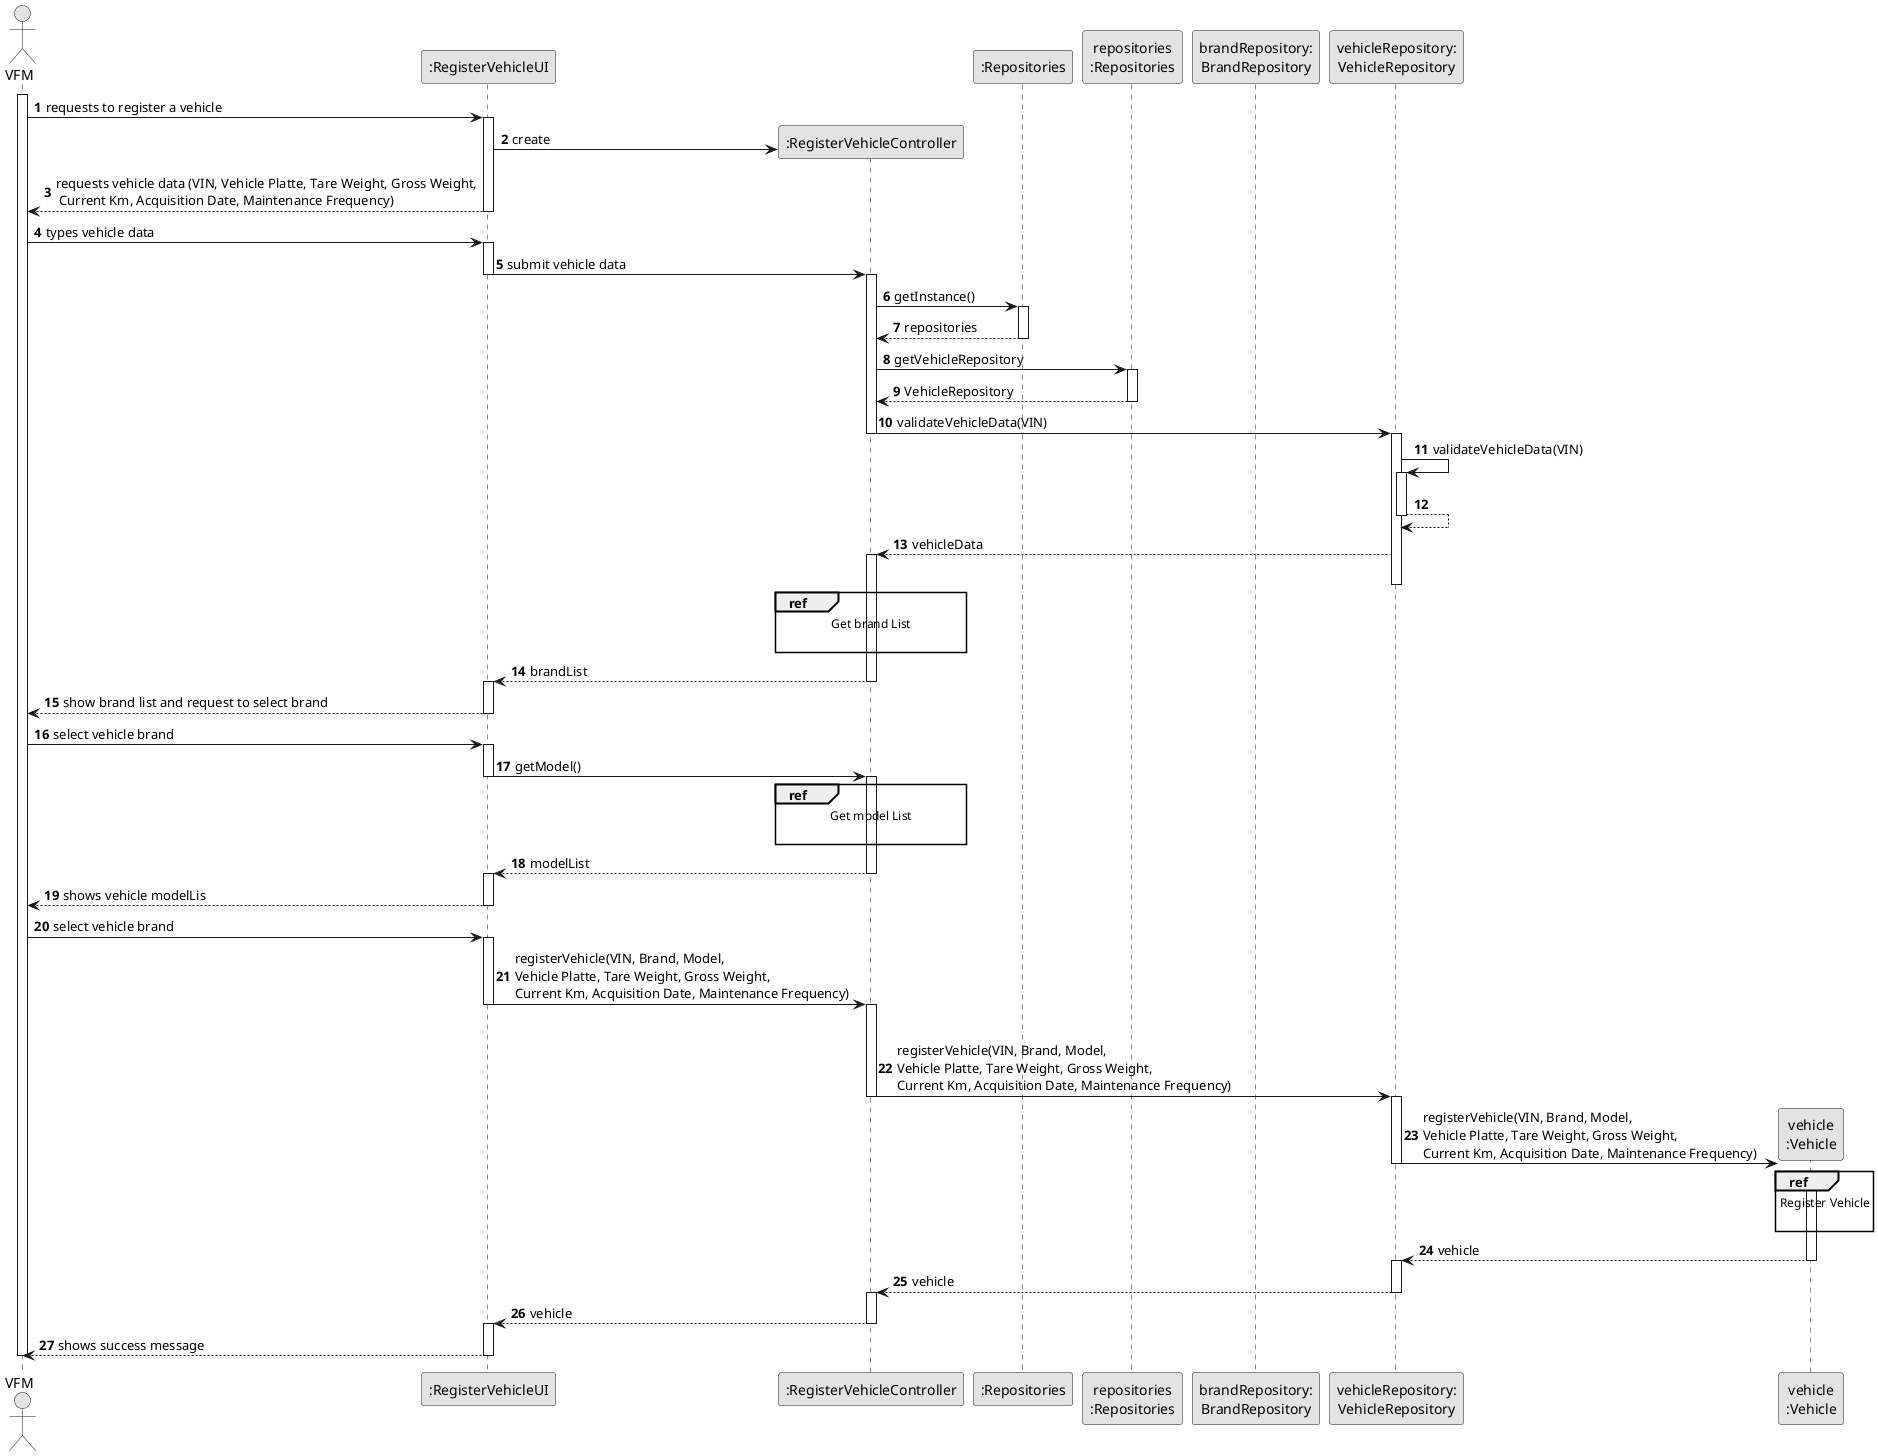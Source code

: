 @startuml
skinparam monochrome true
skinparam packageStyle rectangle
skinparam shadowing false


autonumber

'hide footbox
actor "VFM" as VFM
participant ":RegisterVehicleUI" as UI
participant ":RegisterVehicleController" as CTRL
participant ":Repositories" as RepositorySingleton
participant "repositories\n:Repositories" as PLAT
participant "brandRepository:\nBrandRepository" as BrandRepository
participant "vehicleRepository:\nVehicleRepository" as VehicleRepository
participant "vehicle\n:Vehicle" as VEI

activate VFM

    VFM -> UI : requests to register a vehicle
    activate UI

        UI -> CTRL** : create

        UI --> VFM : requests vehicle data (VIN, Vehicle Platte, Tare Weight, Gross Weight,\n Current Km, Acquisition Date, Maintenance Frequency)
        deactivate UI

    VFM -> UI : types vehicle data
    activate UI

        UI -> CTRL : submit vehicle data
        deactivate UI
        activate CTRL

            CTRL -> RepositorySingleton: getInstance()
            activate RepositorySingleton

            RepositorySingleton --> CTRL: repositories
            deactivate RepositorySingleton

            CTRL -> PLAT: getVehicleRepository
            activate PLAT

            PLAT --> CTRL: VehicleRepository
            deactivate PLAT

            CTRL -> VehicleRepository : validateVehicleData(VIN)
            deactivate CTRL
            activate VehicleRepository

            VehicleRepository -> VehicleRepository: validateVehicleData(VIN)
            activate VehicleRepository

            VehicleRepository --> VehicleRepository
            deactivate VehicleRepository

            VehicleRepository --> CTRL : vehicleData
            activate CTRL
            deactivate VehicleRepository



            ref over CTRL
                                            Get brand List

                                        end ref

            CTRL --> UI: brandList
            deactivate CTRL
            activate UI



    UI --> VFM : show brand list and request to select brand
    deactivate UI

    VFM -> UI : select vehicle brand
    activate UI

    UI -> CTRL : getModel()
    deactivate UI
    activate CTRL

        ref over CTRL
                                            Get model List

                                        end ref



    CTRL --> UI: modelList
    deactivate CTRL
    activate UI


    UI --> VFM : shows vehicle modelLis
    deactivate UI



    VFM -> UI : select vehicle brand
    activate UI

        UI -> CTRL : registerVehicle(VIN, Brand, Model, \nVehicle Platte, Tare Weight, Gross Weight, \nCurrent Km, Acquisition Date, Maintenance Frequency)
        deactivate UI
        activate CTRL

            |||
            CTRL -> VehicleRepository : registerVehicle(VIN, Brand, Model, \nVehicle Platte, Tare Weight, Gross Weight, \nCurrent Km, Acquisition Date, Maintenance Frequency)
            deactivate CTRL
            activate VehicleRepository

                VehicleRepository -> VEI **: registerVehicle(VIN, Brand, Model, \nVehicle Platte, Tare Weight, Gross Weight, \nCurrent Km, Acquisition Date, Maintenance Frequency)
                deactivate VehicleRepository
                activate VEI

                        ref over VEI
                                                                    Register Vehicle

                                                                end ref


                 VEI --> VehicleRepository: vehicle
                                deactivate VEI

                activate VehicleRepository

            VehicleRepository --> CTRL: vehicle
            deactivate VehicleRepository
            activate CTRL

            CTRL --> UI: vehicle
            deactivate CTRL

activate UI

        UI --> VFM : shows success message
    deactivate UI

deactivate VFM

@enduml
